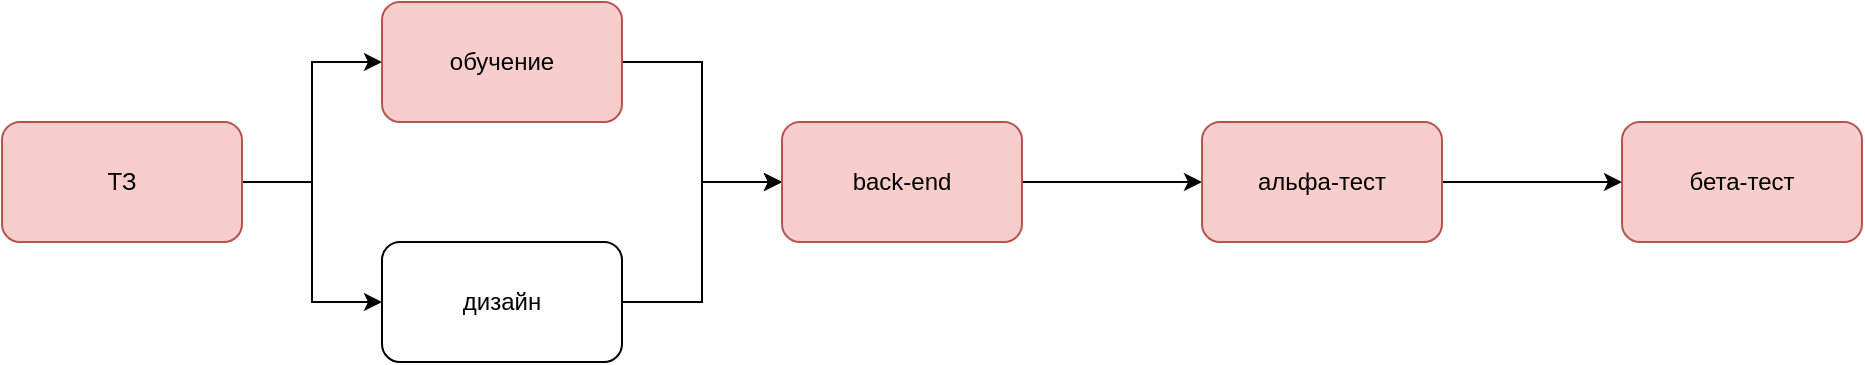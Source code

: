 <mxfile version="15.8.7" type="device"><diagram id="SVsZRt9trO68v_REDSez" name="Страница 1"><mxGraphModel dx="965" dy="693" grid="1" gridSize="10" guides="1" tooltips="1" connect="1" arrows="1" fold="1" page="1" pageScale="1" pageWidth="827" pageHeight="1169" math="0" shadow="0"><root><mxCell id="0"/><mxCell id="1" parent="0"/><mxCell id="01_ofzY7umSGxXzNWGpA-7" style="edgeStyle=orthogonalEdgeStyle;rounded=0;orthogonalLoop=1;jettySize=auto;html=1;" edge="1" parent="1" source="01_ofzY7umSGxXzNWGpA-1" target="01_ofzY7umSGxXzNWGpA-2"><mxGeometry relative="1" as="geometry"/></mxCell><mxCell id="01_ofzY7umSGxXzNWGpA-8" style="edgeStyle=orthogonalEdgeStyle;rounded=0;orthogonalLoop=1;jettySize=auto;html=1;" edge="1" parent="1" source="01_ofzY7umSGxXzNWGpA-1" target="01_ofzY7umSGxXzNWGpA-3"><mxGeometry relative="1" as="geometry"/></mxCell><mxCell id="01_ofzY7umSGxXzNWGpA-1" value="ТЗ" style="rounded=1;whiteSpace=wrap;html=1;fillColor=#f8cecc;strokeColor=#b85450;" vertex="1" parent="1"><mxGeometry x="170" y="300" width="120" height="60" as="geometry"/></mxCell><mxCell id="01_ofzY7umSGxXzNWGpA-10" style="edgeStyle=orthogonalEdgeStyle;rounded=0;orthogonalLoop=1;jettySize=auto;html=1;" edge="1" parent="1" source="01_ofzY7umSGxXzNWGpA-2" target="01_ofzY7umSGxXzNWGpA-4"><mxGeometry relative="1" as="geometry"/></mxCell><mxCell id="01_ofzY7umSGxXzNWGpA-2" value="обучение" style="rounded=1;whiteSpace=wrap;html=1;fillColor=#f8cecc;strokeColor=#b85450;" vertex="1" parent="1"><mxGeometry x="360" y="240" width="120" height="60" as="geometry"/></mxCell><mxCell id="01_ofzY7umSGxXzNWGpA-9" style="edgeStyle=orthogonalEdgeStyle;rounded=0;orthogonalLoop=1;jettySize=auto;html=1;" edge="1" parent="1" source="01_ofzY7umSGxXzNWGpA-3" target="01_ofzY7umSGxXzNWGpA-4"><mxGeometry relative="1" as="geometry"/></mxCell><mxCell id="01_ofzY7umSGxXzNWGpA-3" value="дизайн" style="rounded=1;whiteSpace=wrap;html=1;" vertex="1" parent="1"><mxGeometry x="360" y="360" width="120" height="60" as="geometry"/></mxCell><mxCell id="01_ofzY7umSGxXzNWGpA-11" style="edgeStyle=orthogonalEdgeStyle;rounded=0;orthogonalLoop=1;jettySize=auto;html=1;" edge="1" parent="1" source="01_ofzY7umSGxXzNWGpA-4" target="01_ofzY7umSGxXzNWGpA-5"><mxGeometry relative="1" as="geometry"/></mxCell><mxCell id="01_ofzY7umSGxXzNWGpA-4" value="back-end" style="rounded=1;whiteSpace=wrap;html=1;fillColor=#f8cecc;strokeColor=#b85450;" vertex="1" parent="1"><mxGeometry x="560" y="300" width="120" height="60" as="geometry"/></mxCell><mxCell id="01_ofzY7umSGxXzNWGpA-12" style="edgeStyle=orthogonalEdgeStyle;rounded=0;orthogonalLoop=1;jettySize=auto;html=1;" edge="1" parent="1" source="01_ofzY7umSGxXzNWGpA-5" target="01_ofzY7umSGxXzNWGpA-6"><mxGeometry relative="1" as="geometry"/></mxCell><mxCell id="01_ofzY7umSGxXzNWGpA-5" value="альфа-тест" style="rounded=1;whiteSpace=wrap;html=1;fillColor=#f8cecc;strokeColor=#b85450;" vertex="1" parent="1"><mxGeometry x="770" y="300" width="120" height="60" as="geometry"/></mxCell><mxCell id="01_ofzY7umSGxXzNWGpA-6" value="бета-тест" style="rounded=1;whiteSpace=wrap;html=1;fillColor=#f8cecc;strokeColor=#b85450;" vertex="1" parent="1"><mxGeometry x="980" y="300" width="120" height="60" as="geometry"/></mxCell></root></mxGraphModel></diagram></mxfile>